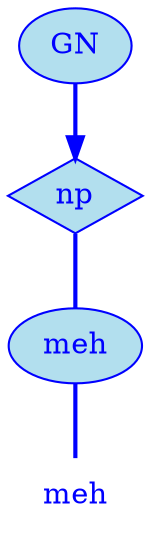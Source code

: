 digraph g {
	graph [bb="0,0,64,252"];
	node [label="\N"];
	graph [_draw_="c 5 -white C 5 -white P 4 0 0 0 252 64 252 64 0 ",
		xdotversion="1.2"];
	"mc1s1_t1#token84" [label=meh, shape=plaintext, fillcolor=lightblue2, fontcolor=blue, pos="32,18", width="0.75", height="0.50", _ldraw_="F 14.000000 11 -Times-Roman c 4 -blue T 32 13 0 30 3 -meh "];
	"mc1s1_W1#wordmc1s1_t1#token" [label=meh, shape=ellipse, fillcolor=lightblue2, fontcolor=blue, pos="32,90", width="0.89", height="0.50", color=blue, style=filled, _draw_="S 6 -filled c 4 -blue C 10 -lightblue2 E 32 90 32 18 ", _ldraw_="F 14.000000 11 -Times-Roman c 4 -blue T 32 85 0 30 3 -meh "];
	"mc1s1_P13#pos" [label=np, shape=diamond, fillcolor=lightblue2, fontcolor=blue, pos="32,162", width="0.75", height="0.50", color=blue, style=filled, _draw_="S 6 -filled c 4 -blue C 10 -lightblue2 P 4 32 180 5 162 32 144 59 162 ", _ldraw_="F 14.000000 11 -Times-Roman c 4 -blue T 32 157 0 17 2 -np "];
	"mc1s1_chk0#chunk" [label=GN, fillcolor=lightblue2, fontcolor=blue, pos="32,234", width="0.75", height="0.50", color=blue, style=filled, arrowhead=doubleoctagon, _draw_="S 6 -filled c 4 -blue C 10 -lightblue2 E 32 234 27 18 ", _ldraw_="F 14.000000 11 -Times-Roman c 4 -blue T 32 229 0 22 2 -GN "];
	"mc1s1_W1#wordmc1s1_t1#token" -> "mc1s1_t1#token84" [arrowhead=none, color=blue, fontcolor=blue, style=bold, minlen=1, pos="32,72 32,61 32,47 32,36", _draw_="S 4 -bold c 4 -blue B 4 32 72 32 61 32 47 32 36 "];
	"mc1s1_P13#pos" -> "mc1s1_W1#wordmc1s1_t1#token" [arrowhead=none, color=blue, fontcolor=blue, style=bold, minlen=1, pos="32,144 32,133 32,119 32,108", _draw_="S 4 -bold c 4 -blue B 4 32 144 32 133 32 119 32 108 "];
	"mc1s1_chk0#chunk" -> "mc1s1_P13#pos" [color=blue, fontcolor=blue, style=bold, minlen=1, pos="e,32,180 32,216 32,208 32,199 32,190", shape=normal, _draw_="S 4 -bold c 4 -blue B 4 32 216 32 208 32 199 32 190 ", _hdraw_="S 5 -solid S 15 -setlinewidth(1) c 4 -blue C 4 -blue P 3 36 190 32 180 29 190 "];
}
